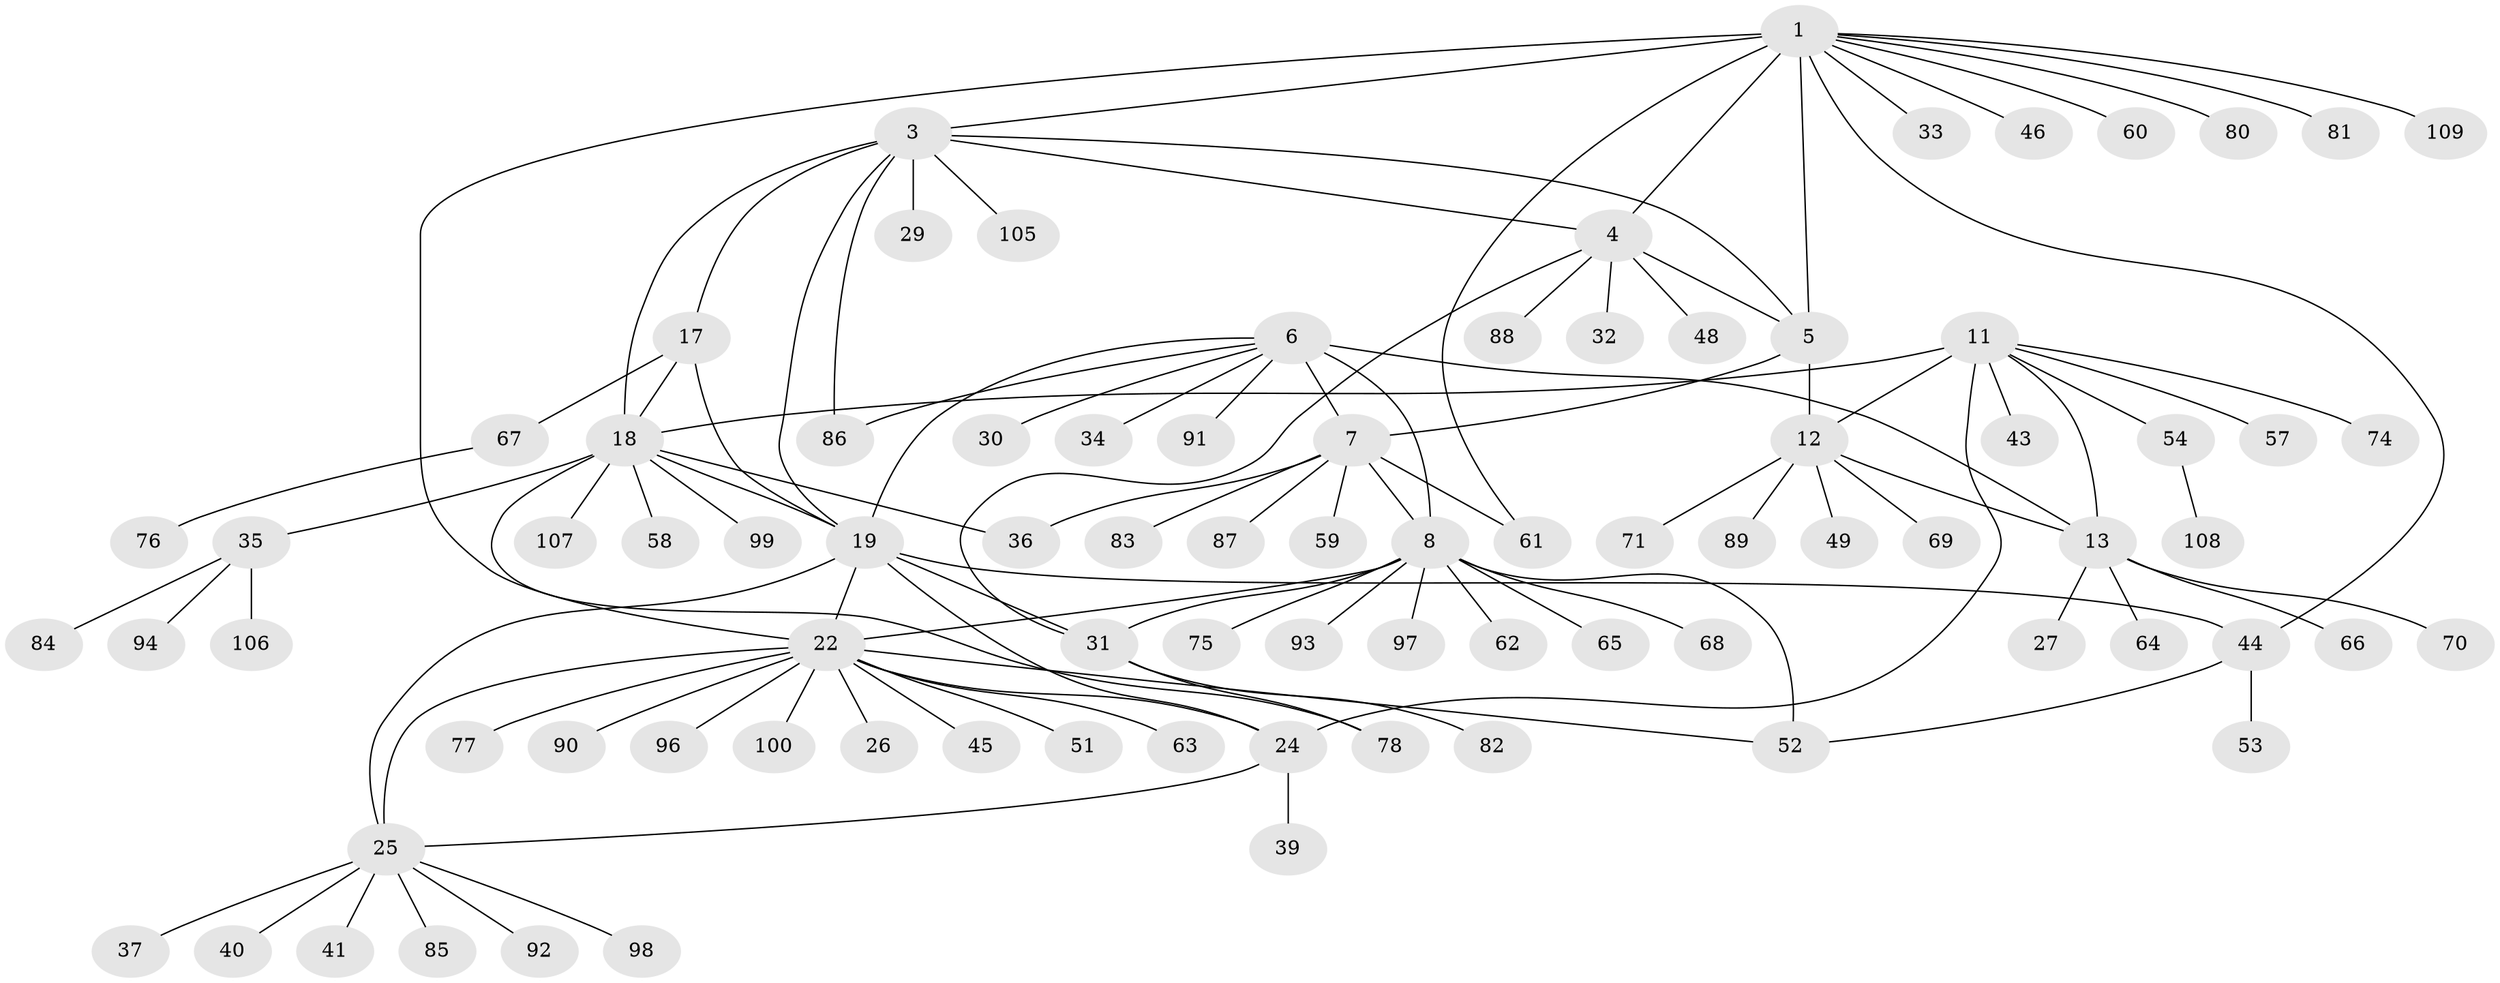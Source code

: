 // Generated by graph-tools (version 1.1) at 2025/24/03/03/25 07:24:09]
// undirected, 85 vertices, 110 edges
graph export_dot {
graph [start="1"]
  node [color=gray90,style=filled];
  1 [super="+2"];
  3 [super="+16"];
  4 [super="+56"];
  5;
  6 [super="+10"];
  7 [super="+42"];
  8 [super="+9"];
  11 [super="+15"];
  12 [super="+14"];
  13 [super="+55"];
  17;
  18 [super="+20"];
  19 [super="+21"];
  22 [super="+23"];
  24 [super="+50"];
  25 [super="+28"];
  26;
  27;
  29;
  30;
  31 [super="+38"];
  32;
  33;
  34;
  35 [super="+110"];
  36 [super="+72"];
  37 [super="+79"];
  39;
  40;
  41;
  43 [super="+47"];
  44 [super="+101"];
  45;
  46;
  48;
  49;
  51;
  52;
  53;
  54 [super="+95"];
  57;
  58;
  59;
  60;
  61;
  62;
  63;
  64;
  65;
  66;
  67 [super="+103"];
  68;
  69 [super="+73"];
  70;
  71;
  74;
  75;
  76;
  77;
  78;
  80;
  81;
  82 [super="+102"];
  83;
  84;
  85;
  86;
  87;
  88;
  89;
  90;
  91;
  92;
  93;
  94;
  96;
  97;
  98;
  99 [super="+104"];
  100;
  105;
  106;
  107;
  108;
  109;
  1 -- 3 [weight=2];
  1 -- 4 [weight=2];
  1 -- 5 [weight=2];
  1 -- 61;
  1 -- 80;
  1 -- 81;
  1 -- 109;
  1 -- 33;
  1 -- 44;
  1 -- 46;
  1 -- 22;
  1 -- 60;
  3 -- 4;
  3 -- 5;
  3 -- 86;
  3 -- 17;
  3 -- 18 [weight=2];
  3 -- 19;
  3 -- 105;
  3 -- 29;
  4 -- 5;
  4 -- 32;
  4 -- 48;
  4 -- 88;
  4 -- 31;
  5 -- 7;
  5 -- 12;
  6 -- 7 [weight=2];
  6 -- 8 [weight=4];
  6 -- 13;
  6 -- 19;
  6 -- 30;
  6 -- 34;
  6 -- 86;
  6 -- 91;
  7 -- 8 [weight=2];
  7 -- 59;
  7 -- 61;
  7 -- 83;
  7 -- 87;
  7 -- 36;
  8 -- 31;
  8 -- 65;
  8 -- 97;
  8 -- 68;
  8 -- 75;
  8 -- 52;
  8 -- 22;
  8 -- 93;
  8 -- 62;
  11 -- 12 [weight=4];
  11 -- 13 [weight=2];
  11 -- 24;
  11 -- 43;
  11 -- 74;
  11 -- 18;
  11 -- 54;
  11 -- 57;
  12 -- 13 [weight=2];
  12 -- 69;
  12 -- 71;
  12 -- 49;
  12 -- 89;
  13 -- 27;
  13 -- 64;
  13 -- 66;
  13 -- 70;
  17 -- 18 [weight=2];
  17 -- 19;
  17 -- 67;
  18 -- 19 [weight=2];
  18 -- 36;
  18 -- 78;
  18 -- 99;
  18 -- 35;
  18 -- 107;
  18 -- 58;
  19 -- 31;
  19 -- 44;
  19 -- 22 [weight=2];
  19 -- 24;
  19 -- 25;
  22 -- 24 [weight=2];
  22 -- 25 [weight=2];
  22 -- 26;
  22 -- 45;
  22 -- 52;
  22 -- 96;
  22 -- 100;
  22 -- 77;
  22 -- 51;
  22 -- 90;
  22 -- 63;
  24 -- 25;
  24 -- 39;
  25 -- 40;
  25 -- 85;
  25 -- 98;
  25 -- 92;
  25 -- 37;
  25 -- 41;
  31 -- 78;
  31 -- 82;
  35 -- 84;
  35 -- 94;
  35 -- 106;
  44 -- 53;
  44 -- 52;
  54 -- 108;
  67 -- 76;
}
